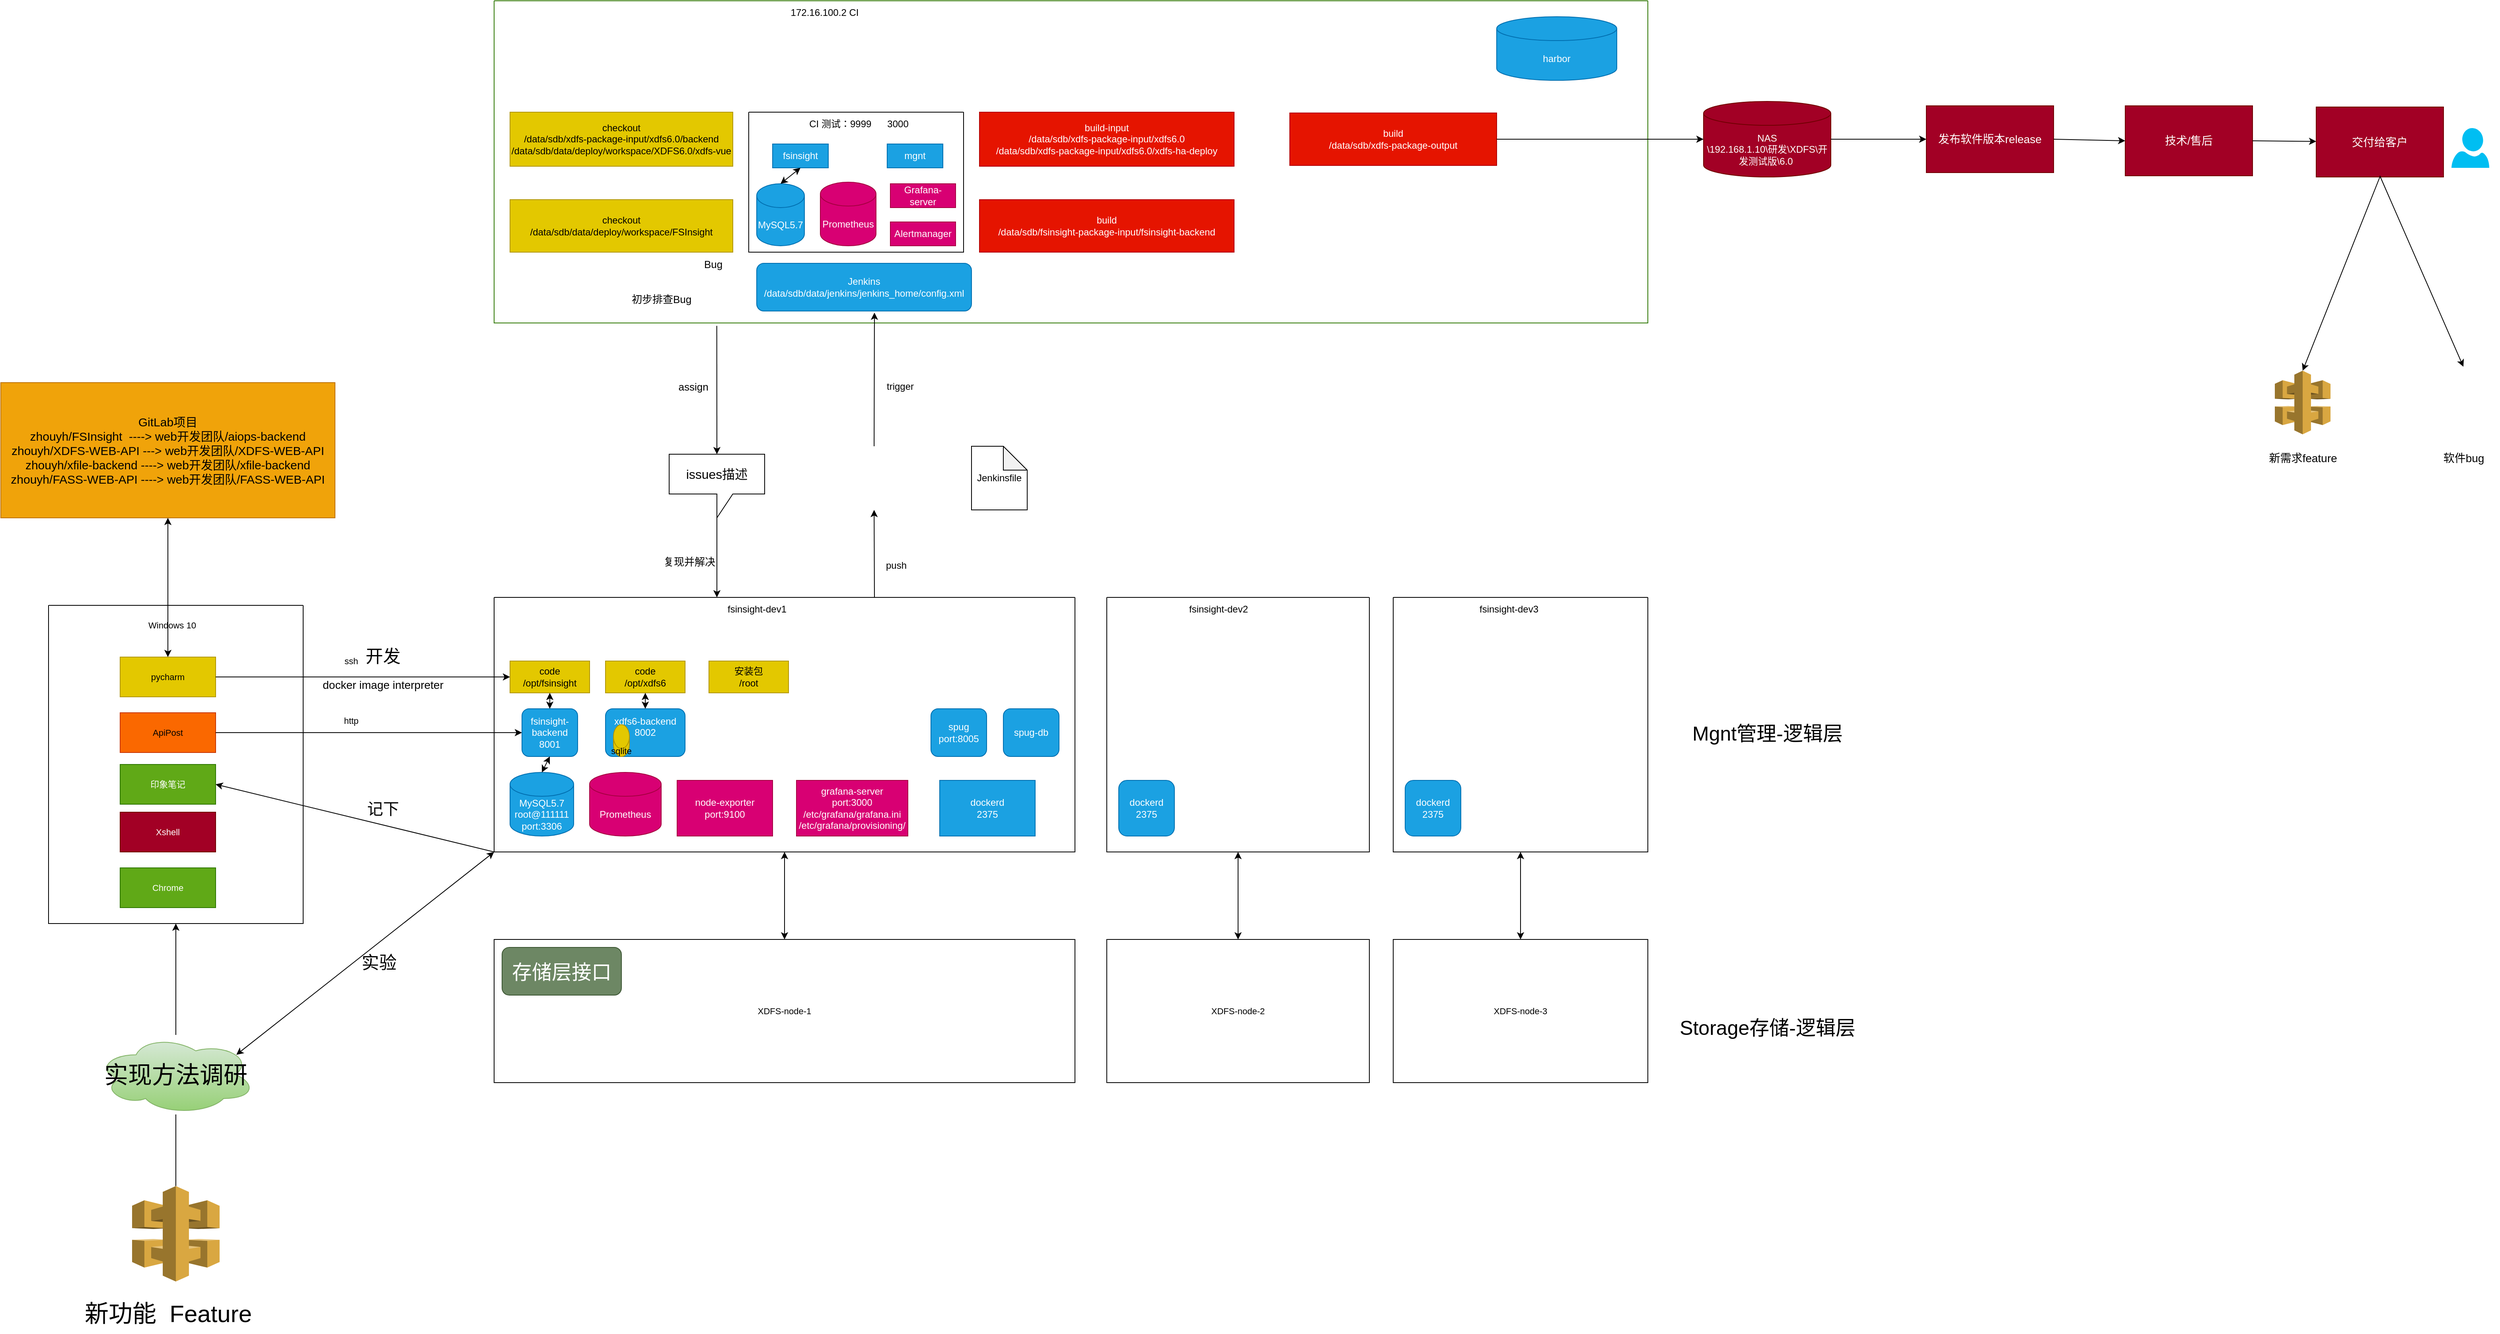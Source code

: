 <mxfile version="20.8.5" type="github">
  <diagram id="FTMYfUYjVG7pnufS5h2L" name="第 1 页">
    <mxGraphModel dx="2599" dy="1895" grid="1" gridSize="10" guides="1" tooltips="1" connect="1" arrows="1" fold="1" page="1" pageScale="1" pageWidth="827" pageHeight="1169" math="0" shadow="0">
      <root>
        <mxCell id="0" />
        <mxCell id="1" parent="0" />
        <mxCell id="vSvhDizwMLqlaj25CJx4-2" value="" style="swimlane;startSize=0;" parent="1" vertex="1">
          <mxGeometry x="-170" y="800" width="730" height="320" as="geometry" />
        </mxCell>
        <mxCell id="vSvhDizwMLqlaj25CJx4-3" value="fsinsight-dev1" style="text;html=1;align=center;verticalAlign=middle;resizable=0;points=[];autosize=1;strokeColor=none;fillColor=none;" parent="vSvhDizwMLqlaj25CJx4-2" vertex="1">
          <mxGeometry x="280" width="100" height="30" as="geometry" />
        </mxCell>
        <mxCell id="vSvhDizwMLqlaj25CJx4-12" value="spug&lt;br&gt;port:8005" style="rounded=1;whiteSpace=wrap;html=1;fillColor=#1ba1e2;fontColor=#ffffff;strokeColor=#006EAF;" parent="vSvhDizwMLqlaj25CJx4-2" vertex="1">
          <mxGeometry x="549" y="140" width="70" height="60" as="geometry" />
        </mxCell>
        <mxCell id="vSvhDizwMLqlaj25CJx4-13" value="spug-db" style="rounded=1;whiteSpace=wrap;html=1;fillColor=#1ba1e2;fontColor=#ffffff;strokeColor=#006EAF;" parent="vSvhDizwMLqlaj25CJx4-2" vertex="1">
          <mxGeometry x="640" y="140" width="70" height="60" as="geometry" />
        </mxCell>
        <mxCell id="vSvhDizwMLqlaj25CJx4-15" value="code&lt;br&gt;/opt/fsinsight" style="rounded=0;whiteSpace=wrap;html=1;fillColor=#e3c800;fontColor=#000000;strokeColor=#B09500;" parent="vSvhDizwMLqlaj25CJx4-2" vertex="1">
          <mxGeometry x="20" y="80" width="100" height="40" as="geometry" />
        </mxCell>
        <mxCell id="vSvhDizwMLqlaj25CJx4-16" value="code&lt;br&gt;/opt/xdfs6" style="rounded=0;whiteSpace=wrap;html=1;fillColor=#e3c800;fontColor=#000000;strokeColor=#B09500;" parent="vSvhDizwMLqlaj25CJx4-2" vertex="1">
          <mxGeometry x="140" y="80" width="100" height="40" as="geometry" />
        </mxCell>
        <mxCell id="vSvhDizwMLqlaj25CJx4-17" value="fsinsight-backend&lt;br&gt;8001" style="rounded=1;whiteSpace=wrap;html=1;fillColor=#1ba1e2;fontColor=#ffffff;strokeColor=#006EAF;" parent="vSvhDizwMLqlaj25CJx4-2" vertex="1">
          <mxGeometry x="35" y="140" width="70" height="60" as="geometry" />
        </mxCell>
        <mxCell id="vSvhDizwMLqlaj25CJx4-18" value="xdfs6-backend&lt;br&gt;8002&lt;br&gt;&lt;br&gt;" style="rounded=1;whiteSpace=wrap;html=1;fillColor=#1ba1e2;fontColor=#ffffff;strokeColor=#006EAF;" parent="vSvhDizwMLqlaj25CJx4-2" vertex="1">
          <mxGeometry x="140" y="140" width="100" height="60" as="geometry" />
        </mxCell>
        <mxCell id="BFVZz1PlwPAsUvEPE4qQ-16" value="Prometheus" style="shape=cylinder3;whiteSpace=wrap;html=1;boundedLbl=1;backgroundOutline=1;size=15;fillColor=#d80073;fontColor=#ffffff;strokeColor=#A50040;" vertex="1" parent="vSvhDizwMLqlaj25CJx4-2">
          <mxGeometry x="120" y="220" width="90" height="80" as="geometry" />
        </mxCell>
        <mxCell id="BFVZz1PlwPAsUvEPE4qQ-17" value="MySQL5.7&lt;br&gt;root@111111&lt;br&gt;port:3306" style="shape=cylinder3;whiteSpace=wrap;html=1;boundedLbl=1;backgroundOutline=1;size=15;fillColor=#1ba1e2;fontColor=#ffffff;strokeColor=#006EAF;" vertex="1" parent="vSvhDizwMLqlaj25CJx4-2">
          <mxGeometry x="20" y="220" width="80" height="80" as="geometry" />
        </mxCell>
        <mxCell id="BFVZz1PlwPAsUvEPE4qQ-18" value="node-exporter&lt;br style=&quot;border-color: var(--border-color);&quot;&gt;port:9100" style="rounded=0;whiteSpace=wrap;html=1;fillColor=#d80073;fontColor=#ffffff;strokeColor=#A50040;" vertex="1" parent="vSvhDizwMLqlaj25CJx4-2">
          <mxGeometry x="230" y="230" width="120" height="70" as="geometry" />
        </mxCell>
        <mxCell id="BFVZz1PlwPAsUvEPE4qQ-19" value="grafana-server&lt;br style=&quot;border-color: var(--border-color);&quot;&gt;port:3000&lt;br style=&quot;border-color: var(--border-color);&quot;&gt;/etc/grafana/grafana.ini&lt;br style=&quot;border-color: var(--border-color);&quot;&gt;/etc/grafana/provisioning/" style="rounded=0;whiteSpace=wrap;html=1;fillColor=#d80073;fontColor=#ffffff;strokeColor=#A50040;" vertex="1" parent="vSvhDizwMLqlaj25CJx4-2">
          <mxGeometry x="380" y="230" width="140" height="70" as="geometry" />
        </mxCell>
        <mxCell id="BFVZz1PlwPAsUvEPE4qQ-20" value="dockerd&lt;br&gt;2375" style="rounded=0;whiteSpace=wrap;html=1;fillColor=#1ba1e2;fontColor=#ffffff;strokeColor=#006EAF;" vertex="1" parent="vSvhDizwMLqlaj25CJx4-2">
          <mxGeometry x="560" y="230" width="120" height="70" as="geometry" />
        </mxCell>
        <mxCell id="BFVZz1PlwPAsUvEPE4qQ-26" value="" style="endArrow=classic;startArrow=classic;html=1;rounded=0;entryX=0.5;entryY=1;entryDx=0;entryDy=0;exitX=0.5;exitY=0;exitDx=0;exitDy=0;" edge="1" parent="vSvhDizwMLqlaj25CJx4-2" source="vSvhDizwMLqlaj25CJx4-17" target="vSvhDizwMLqlaj25CJx4-15">
          <mxGeometry width="50" height="50" relative="1" as="geometry">
            <mxPoint x="230" y="250" as="sourcePoint" />
            <mxPoint x="280" y="200" as="targetPoint" />
          </mxGeometry>
        </mxCell>
        <mxCell id="BFVZz1PlwPAsUvEPE4qQ-27" value="" style="endArrow=classic;startArrow=classic;html=1;rounded=0;entryX=0.5;entryY=1;entryDx=0;entryDy=0;exitX=0.5;exitY=0;exitDx=0;exitDy=0;" edge="1" parent="vSvhDizwMLqlaj25CJx4-2" source="vSvhDizwMLqlaj25CJx4-18" target="vSvhDizwMLqlaj25CJx4-16">
          <mxGeometry width="50" height="50" relative="1" as="geometry">
            <mxPoint x="230" y="250" as="sourcePoint" />
            <mxPoint x="280" y="200" as="targetPoint" />
          </mxGeometry>
        </mxCell>
        <mxCell id="BFVZz1PlwPAsUvEPE4qQ-32" value="&lt;font style=&quot;font-size: 11px;&quot;&gt;sqlite&lt;/font&gt;" style="shape=cylinder3;whiteSpace=wrap;html=1;boundedLbl=1;backgroundOutline=1;size=15;fillColor=#e3c800;fontColor=#000000;strokeColor=#B09500;" vertex="1" parent="vSvhDizwMLqlaj25CJx4-2">
          <mxGeometry x="150" y="160" width="20" height="40" as="geometry" />
        </mxCell>
        <mxCell id="BFVZz1PlwPAsUvEPE4qQ-56" value="" style="endArrow=classic;startArrow=classic;html=1;rounded=0;fontSize=13;exitX=0.5;exitY=0;exitDx=0;exitDy=0;exitPerimeter=0;entryX=0.5;entryY=1;entryDx=0;entryDy=0;" edge="1" parent="vSvhDizwMLqlaj25CJx4-2" source="BFVZz1PlwPAsUvEPE4qQ-17" target="vSvhDizwMLqlaj25CJx4-17">
          <mxGeometry width="50" height="50" relative="1" as="geometry">
            <mxPoint x="250" y="280" as="sourcePoint" />
            <mxPoint x="300" y="230" as="targetPoint" />
          </mxGeometry>
        </mxCell>
        <mxCell id="BFVZz1PlwPAsUvEPE4qQ-57" value="安装包&lt;br&gt;/root" style="rounded=0;whiteSpace=wrap;html=1;fillColor=#e3c800;fontColor=#000000;strokeColor=#B09500;" vertex="1" parent="vSvhDizwMLqlaj25CJx4-2">
          <mxGeometry x="270" y="80" width="100" height="40" as="geometry" />
        </mxCell>
        <mxCell id="vSvhDizwMLqlaj25CJx4-4" value="" style="swimlane;startSize=0;" parent="1" vertex="1">
          <mxGeometry x="600" y="800" width="330" height="320" as="geometry" />
        </mxCell>
        <mxCell id="vSvhDizwMLqlaj25CJx4-5" value="fsinsight-dev2" style="text;html=1;align=center;verticalAlign=middle;resizable=0;points=[];autosize=1;strokeColor=none;fillColor=none;" parent="vSvhDizwMLqlaj25CJx4-4" vertex="1">
          <mxGeometry x="90" width="100" height="30" as="geometry" />
        </mxCell>
        <mxCell id="vSvhDizwMLqlaj25CJx4-27" value="dockerd&lt;br&gt;2375" style="rounded=1;whiteSpace=wrap;html=1;fillColor=#1ba1e2;fontColor=#ffffff;strokeColor=#006EAF;" parent="vSvhDizwMLqlaj25CJx4-4" vertex="1">
          <mxGeometry x="15" y="230" width="70" height="70" as="geometry" />
        </mxCell>
        <mxCell id="vSvhDizwMLqlaj25CJx4-6" value="" style="swimlane;startSize=0;" parent="1" vertex="1">
          <mxGeometry x="960" y="800" width="320" height="320" as="geometry" />
        </mxCell>
        <mxCell id="vSvhDizwMLqlaj25CJx4-7" value="fsinsight-dev3" style="text;html=1;align=center;verticalAlign=middle;resizable=0;points=[];autosize=1;strokeColor=none;fillColor=none;" parent="vSvhDizwMLqlaj25CJx4-6" vertex="1">
          <mxGeometry x="95" width="100" height="30" as="geometry" />
        </mxCell>
        <mxCell id="vSvhDizwMLqlaj25CJx4-28" value="dockerd&lt;br&gt;2375" style="rounded=1;whiteSpace=wrap;html=1;fillColor=#1ba1e2;fontColor=#ffffff;strokeColor=#006EAF;" parent="vSvhDizwMLqlaj25CJx4-6" vertex="1">
          <mxGeometry x="15" y="230" width="70" height="70" as="geometry" />
        </mxCell>
        <mxCell id="vSvhDizwMLqlaj25CJx4-19" value="" style="swimlane;startSize=0;fillColor=#60a917;fontColor=#ffffff;strokeColor=#2D7600;" parent="1" vertex="1">
          <mxGeometry x="-170" y="50" width="1450" height="405" as="geometry" />
        </mxCell>
        <mxCell id="vSvhDizwMLqlaj25CJx4-21" value="Jenkins&lt;br&gt;/data/sdb/data/jenkins/jenkins_home/config.xml" style="rounded=1;whiteSpace=wrap;html=1;fillColor=#1ba1e2;fontColor=#ffffff;strokeColor=#006EAF;" parent="vSvhDizwMLqlaj25CJx4-19" vertex="1">
          <mxGeometry x="330" y="330" width="270" height="60" as="geometry" />
        </mxCell>
        <mxCell id="vSvhDizwMLqlaj25CJx4-22" value="checkout&lt;br&gt;/data/sdb/data/deploy/workspace/FSInsight" style="rounded=0;whiteSpace=wrap;html=1;fillColor=#e3c800;fontColor=#000000;strokeColor=#B09500;" parent="vSvhDizwMLqlaj25CJx4-19" vertex="1">
          <mxGeometry x="20" y="250" width="280" height="66" as="geometry" />
        </mxCell>
        <mxCell id="vSvhDizwMLqlaj25CJx4-23" value="checkout&lt;br&gt;/data/sdb/xdfs-package-input/xdfs6.0/backend&lt;br&gt;/data/sdb/data/deploy/workspace/XDFS6.0/xdfs-vue" style="rounded=0;whiteSpace=wrap;html=1;fillColor=#e3c800;fontColor=#000000;strokeColor=#B09500;" parent="vSvhDizwMLqlaj25CJx4-19" vertex="1">
          <mxGeometry x="20" y="140" width="280" height="68" as="geometry" />
        </mxCell>
        <mxCell id="vSvhDizwMLqlaj25CJx4-24" value="build&lt;br&gt;/data/sdb/fsinsight-package-input/fsinsight-backend" style="rounded=0;whiteSpace=wrap;html=1;fillColor=#e51400;fontColor=#ffffff;strokeColor=#B20000;" parent="vSvhDizwMLqlaj25CJx4-19" vertex="1">
          <mxGeometry x="610" y="250" width="320" height="66" as="geometry" />
        </mxCell>
        <mxCell id="vSvhDizwMLqlaj25CJx4-25" value="build-input&lt;br&gt;/data/sdb/xdfs-package-input/xdfs6.0&lt;br&gt;/data/sdb/xdfs-package-input/xdfs6.0/xdfs-ha-deploy" style="rounded=0;whiteSpace=wrap;html=1;fillColor=#e51400;fontColor=#ffffff;strokeColor=#B20000;" parent="vSvhDizwMLqlaj25CJx4-19" vertex="1">
          <mxGeometry x="610" y="140" width="320" height="68" as="geometry" />
        </mxCell>
        <mxCell id="vSvhDizwMLqlaj25CJx4-26" value="172.16.100.2 CI" style="text;html=1;align=center;verticalAlign=middle;resizable=0;points=[];autosize=1;strokeColor=none;fillColor=none;" parent="vSvhDizwMLqlaj25CJx4-19" vertex="1">
          <mxGeometry x="360" width="110" height="30" as="geometry" />
        </mxCell>
        <mxCell id="BFVZz1PlwPAsUvEPE4qQ-6" value="harbor" style="shape=cylinder3;whiteSpace=wrap;html=1;boundedLbl=1;backgroundOutline=1;size=15;fillColor=#1ba1e2;fontColor=#ffffff;strokeColor=#006EAF;" vertex="1" parent="vSvhDizwMLqlaj25CJx4-19">
          <mxGeometry x="1260" y="20" width="151" height="80" as="geometry" />
        </mxCell>
        <mxCell id="BFVZz1PlwPAsUvEPE4qQ-7" value="" style="swimlane;startSize=0;" vertex="1" parent="vSvhDizwMLqlaj25CJx4-19">
          <mxGeometry x="320" y="140" width="270" height="176" as="geometry" />
        </mxCell>
        <mxCell id="BFVZz1PlwPAsUvEPE4qQ-8" value="CI 测试：9999&amp;nbsp; &amp;nbsp; &amp;nbsp; 3000" style="text;html=1;align=center;verticalAlign=middle;resizable=0;points=[];autosize=1;strokeColor=none;fillColor=none;" vertex="1" parent="BFVZz1PlwPAsUvEPE4qQ-7">
          <mxGeometry x="62.58" width="150" height="30" as="geometry" />
        </mxCell>
        <mxCell id="BFVZz1PlwPAsUvEPE4qQ-9" value="MySQL5.7" style="shape=cylinder3;whiteSpace=wrap;html=1;boundedLbl=1;backgroundOutline=1;size=15;fillColor=#1ba1e2;fontColor=#ffffff;strokeColor=#006EAF;" vertex="1" parent="BFVZz1PlwPAsUvEPE4qQ-7">
          <mxGeometry x="10" y="90" width="60" height="78" as="geometry" />
        </mxCell>
        <mxCell id="BFVZz1PlwPAsUvEPE4qQ-10" value="Prometheus" style="shape=cylinder3;whiteSpace=wrap;html=1;boundedLbl=1;backgroundOutline=1;size=15;fillColor=#d80073;fontColor=#ffffff;strokeColor=#A50040;" vertex="1" parent="BFVZz1PlwPAsUvEPE4qQ-7">
          <mxGeometry x="90" y="88" width="70" height="80" as="geometry" />
        </mxCell>
        <mxCell id="BFVZz1PlwPAsUvEPE4qQ-11" value="Alertmanager" style="rounded=0;whiteSpace=wrap;html=1;fillColor=#d80073;fontColor=#ffffff;strokeColor=#A50040;" vertex="1" parent="BFVZz1PlwPAsUvEPE4qQ-7">
          <mxGeometry x="178" y="138" width="82" height="30" as="geometry" />
        </mxCell>
        <mxCell id="BFVZz1PlwPAsUvEPE4qQ-12" value="Grafana-server" style="rounded=0;whiteSpace=wrap;html=1;fillColor=#d80073;fontColor=#ffffff;strokeColor=#A50040;" vertex="1" parent="BFVZz1PlwPAsUvEPE4qQ-7">
          <mxGeometry x="178" y="90" width="82" height="30" as="geometry" />
        </mxCell>
        <mxCell id="BFVZz1PlwPAsUvEPE4qQ-14" value="fsinsight" style="rounded=0;whiteSpace=wrap;html=1;fillColor=#1ba1e2;fontColor=#ffffff;strokeColor=#006EAF;" vertex="1" parent="BFVZz1PlwPAsUvEPE4qQ-7">
          <mxGeometry x="30" y="40" width="70" height="30" as="geometry" />
        </mxCell>
        <mxCell id="BFVZz1PlwPAsUvEPE4qQ-15" value="mgnt" style="rounded=0;whiteSpace=wrap;html=1;fillColor=#1ba1e2;fontColor=#ffffff;strokeColor=#006EAF;" vertex="1" parent="BFVZz1PlwPAsUvEPE4qQ-7">
          <mxGeometry x="174" y="40" width="70" height="30" as="geometry" />
        </mxCell>
        <mxCell id="BFVZz1PlwPAsUvEPE4qQ-46" value="" style="endArrow=classic;startArrow=classic;html=1;rounded=0;fontSize=11;entryX=0.5;entryY=1;entryDx=0;entryDy=0;exitX=0.5;exitY=0;exitDx=0;exitDy=0;exitPerimeter=0;" edge="1" parent="BFVZz1PlwPAsUvEPE4qQ-7" source="BFVZz1PlwPAsUvEPE4qQ-9" target="BFVZz1PlwPAsUvEPE4qQ-14">
          <mxGeometry width="50" height="50" relative="1" as="geometry">
            <mxPoint x="70" y="190" as="sourcePoint" />
            <mxPoint x="120" y="140" as="targetPoint" />
          </mxGeometry>
        </mxCell>
        <mxCell id="BFVZz1PlwPAsUvEPE4qQ-21" value="build&lt;br&gt;/data/sdb/xdfs-package-output" style="rounded=0;whiteSpace=wrap;html=1;fillColor=#e51400;fontColor=#ffffff;strokeColor=#B20000;" vertex="1" parent="vSvhDizwMLqlaj25CJx4-19">
          <mxGeometry x="1000" y="141" width="260" height="66" as="geometry" />
        </mxCell>
        <mxCell id="BFVZz1PlwPAsUvEPE4qQ-51" value="" style="shape=image;html=1;verticalAlign=top;verticalLabelPosition=bottom;labelBackgroundColor=#ffffff;imageAspect=0;aspect=fixed;image=https://cdn2.iconfinder.com/data/icons/boxicons-solid-vol-1/24/bxs-bug-128.png;fontSize=13;" vertex="1" parent="vSvhDizwMLqlaj25CJx4-19">
          <mxGeometry x="250" y="340" width="50" height="50" as="geometry" />
        </mxCell>
        <mxCell id="BFVZz1PlwPAsUvEPE4qQ-52" value="Bug" style="text;html=1;align=center;verticalAlign=middle;resizable=0;points=[];autosize=1;strokeColor=none;fillColor=none;fontSize=13;" vertex="1" parent="vSvhDizwMLqlaj25CJx4-19">
          <mxGeometry x="250" y="316" width="50" height="30" as="geometry" />
        </mxCell>
        <mxCell id="BFVZz1PlwPAsUvEPE4qQ-53" value="初步排查Bug" style="text;html=1;align=center;verticalAlign=middle;resizable=0;points=[];autosize=1;strokeColor=none;fillColor=none;fontSize=13;" vertex="1" parent="vSvhDizwMLqlaj25CJx4-19">
          <mxGeometry x="160" y="360" width="100" height="30" as="geometry" />
        </mxCell>
        <mxCell id="BFVZz1PlwPAsUvEPE4qQ-3" value="" style="shape=image;verticalLabelPosition=bottom;labelBackgroundColor=default;verticalAlign=top;aspect=fixed;imageAspect=0;image=https://cdn2.downdetector.com/static/uploads/logo/gitlab.png;" vertex="1" parent="1">
          <mxGeometry x="202" y="610" width="211.17" height="80" as="geometry" />
        </mxCell>
        <mxCell id="BFVZz1PlwPAsUvEPE4qQ-4" value="" style="endArrow=classic;html=1;rounded=0;entryX=0.5;entryY=1;entryDx=0;entryDy=0;" edge="1" parent="1" target="BFVZz1PlwPAsUvEPE4qQ-3">
          <mxGeometry width="50" height="50" relative="1" as="geometry">
            <mxPoint x="308" y="800" as="sourcePoint" />
            <mxPoint x="400" y="760" as="targetPoint" />
          </mxGeometry>
        </mxCell>
        <mxCell id="BFVZz1PlwPAsUvEPE4qQ-5" value="" style="endArrow=classic;html=1;rounded=0;exitX=0.5;exitY=0;exitDx=0;exitDy=0;" edge="1" parent="1" source="BFVZz1PlwPAsUvEPE4qQ-3">
          <mxGeometry width="50" height="50" relative="1" as="geometry">
            <mxPoint x="350" y="810" as="sourcePoint" />
            <mxPoint x="308" y="442" as="targetPoint" />
          </mxGeometry>
        </mxCell>
        <mxCell id="BFVZz1PlwPAsUvEPE4qQ-25" value="Jenkinsfile" style="shape=note;whiteSpace=wrap;html=1;backgroundOutline=1;darkOpacity=0.05;" vertex="1" parent="1">
          <mxGeometry x="430" y="610" width="70" height="80" as="geometry" />
        </mxCell>
        <mxCell id="BFVZz1PlwPAsUvEPE4qQ-28" value="NAS&lt;br&gt;\192.168.1.10\研发\XDFS\开发测试版\6.0&amp;nbsp;" style="shape=cylinder3;whiteSpace=wrap;html=1;boundedLbl=1;backgroundOutline=1;size=15;fillColor=#a20025;fontColor=#ffffff;strokeColor=#6F0000;" vertex="1" parent="1">
          <mxGeometry x="1350" y="176.5" width="160" height="95" as="geometry" />
        </mxCell>
        <mxCell id="BFVZz1PlwPAsUvEPE4qQ-29" value="" style="endArrow=classic;html=1;rounded=0;exitX=1;exitY=0.5;exitDx=0;exitDy=0;entryX=0;entryY=0.5;entryDx=0;entryDy=0;entryPerimeter=0;" edge="1" parent="1" source="BFVZz1PlwPAsUvEPE4qQ-21" target="BFVZz1PlwPAsUvEPE4qQ-28">
          <mxGeometry width="50" height="50" relative="1" as="geometry">
            <mxPoint x="1000" y="550" as="sourcePoint" />
            <mxPoint x="1050" y="500" as="targetPoint" />
          </mxGeometry>
        </mxCell>
        <mxCell id="BFVZz1PlwPAsUvEPE4qQ-30" value="push" style="text;html=1;align=center;verticalAlign=middle;resizable=0;points=[];autosize=1;strokeColor=none;fillColor=none;" vertex="1" parent="1">
          <mxGeometry x="310" y="745" width="50" height="30" as="geometry" />
        </mxCell>
        <mxCell id="BFVZz1PlwPAsUvEPE4qQ-31" value="trigger" style="text;html=1;align=center;verticalAlign=middle;resizable=0;points=[];autosize=1;strokeColor=none;fillColor=none;" vertex="1" parent="1">
          <mxGeometry x="310" y="520" width="60" height="30" as="geometry" />
        </mxCell>
        <mxCell id="BFVZz1PlwPAsUvEPE4qQ-33" value="XDFS-node-1" style="rounded=0;whiteSpace=wrap;html=1;fontSize=11;" vertex="1" parent="1">
          <mxGeometry x="-170" y="1230" width="730" height="180" as="geometry" />
        </mxCell>
        <mxCell id="BFVZz1PlwPAsUvEPE4qQ-34" value="XDFS-node-2" style="rounded=0;whiteSpace=wrap;html=1;fontSize=11;" vertex="1" parent="1">
          <mxGeometry x="600" y="1230" width="330" height="180" as="geometry" />
        </mxCell>
        <mxCell id="BFVZz1PlwPAsUvEPE4qQ-35" value="XDFS-node-3" style="rounded=0;whiteSpace=wrap;html=1;fontSize=11;" vertex="1" parent="1">
          <mxGeometry x="960" y="1230" width="320" height="180" as="geometry" />
        </mxCell>
        <mxCell id="BFVZz1PlwPAsUvEPE4qQ-36" value="" style="swimlane;startSize=0;fontSize=11;" vertex="1" parent="1">
          <mxGeometry x="-730" y="810" width="320" height="400" as="geometry" />
        </mxCell>
        <mxCell id="BFVZz1PlwPAsUvEPE4qQ-37" value="pycharm" style="rounded=0;whiteSpace=wrap;html=1;fontSize=11;fillColor=#e3c800;fontColor=#000000;strokeColor=#B09500;" vertex="1" parent="BFVZz1PlwPAsUvEPE4qQ-36">
          <mxGeometry x="90" y="65" width="120" height="50" as="geometry" />
        </mxCell>
        <mxCell id="BFVZz1PlwPAsUvEPE4qQ-38" value="ApiPost" style="rounded=0;whiteSpace=wrap;html=1;fontSize=11;fillColor=#fa6800;fontColor=#000000;strokeColor=#C73500;" vertex="1" parent="BFVZz1PlwPAsUvEPE4qQ-36">
          <mxGeometry x="90" y="135" width="120" height="50" as="geometry" />
        </mxCell>
        <mxCell id="BFVZz1PlwPAsUvEPE4qQ-39" value="印象笔记" style="rounded=0;whiteSpace=wrap;html=1;fontSize=11;fillColor=#60a917;fontColor=#ffffff;strokeColor=#2D7600;" vertex="1" parent="BFVZz1PlwPAsUvEPE4qQ-36">
          <mxGeometry x="90" y="200" width="120" height="50" as="geometry" />
        </mxCell>
        <mxCell id="BFVZz1PlwPAsUvEPE4qQ-44" value="Windows 10" style="text;html=1;align=center;verticalAlign=middle;resizable=0;points=[];autosize=1;strokeColor=none;fillColor=none;fontSize=11;" vertex="1" parent="BFVZz1PlwPAsUvEPE4qQ-36">
          <mxGeometry x="110" y="10" width="90" height="30" as="geometry" />
        </mxCell>
        <mxCell id="BFVZz1PlwPAsUvEPE4qQ-45" value="Xshell" style="rounded=0;whiteSpace=wrap;html=1;fontSize=11;fillColor=#a20025;fontColor=#ffffff;strokeColor=#6F0000;" vertex="1" parent="BFVZz1PlwPAsUvEPE4qQ-36">
          <mxGeometry x="90" y="260" width="120" height="50" as="geometry" />
        </mxCell>
        <mxCell id="BFVZz1PlwPAsUvEPE4qQ-58" value="Chrome" style="rounded=0;whiteSpace=wrap;html=1;fontSize=11;fillColor=#60a917;fontColor=#ffffff;strokeColor=#2D7600;" vertex="1" parent="BFVZz1PlwPAsUvEPE4qQ-36">
          <mxGeometry x="90" y="330" width="120" height="50" as="geometry" />
        </mxCell>
        <mxCell id="BFVZz1PlwPAsUvEPE4qQ-40" value="" style="endArrow=classic;html=1;rounded=0;fontSize=11;exitX=1;exitY=0.5;exitDx=0;exitDy=0;entryX=0;entryY=0.5;entryDx=0;entryDy=0;" edge="1" parent="1" source="BFVZz1PlwPAsUvEPE4qQ-37" target="vSvhDizwMLqlaj25CJx4-15">
          <mxGeometry width="50" height="50" relative="1" as="geometry">
            <mxPoint x="-350" y="490" as="sourcePoint" />
            <mxPoint x="-300" y="440" as="targetPoint" />
          </mxGeometry>
        </mxCell>
        <mxCell id="BFVZz1PlwPAsUvEPE4qQ-41" value="ssh" style="text;html=1;align=center;verticalAlign=middle;resizable=0;points=[];autosize=1;strokeColor=none;fillColor=none;fontSize=11;" vertex="1" parent="1">
          <mxGeometry x="-370" y="865" width="40" height="30" as="geometry" />
        </mxCell>
        <mxCell id="BFVZz1PlwPAsUvEPE4qQ-42" value="" style="endArrow=classic;html=1;rounded=0;fontSize=11;exitX=1;exitY=0.5;exitDx=0;exitDy=0;entryX=0;entryY=0.5;entryDx=0;entryDy=0;" edge="1" parent="1" source="BFVZz1PlwPAsUvEPE4qQ-38" target="vSvhDizwMLqlaj25CJx4-17">
          <mxGeometry width="50" height="50" relative="1" as="geometry">
            <mxPoint x="-350" y="620" as="sourcePoint" />
            <mxPoint x="-300" y="570" as="targetPoint" />
          </mxGeometry>
        </mxCell>
        <mxCell id="BFVZz1PlwPAsUvEPE4qQ-43" value="http" style="text;html=1;align=center;verticalAlign=middle;resizable=0;points=[];autosize=1;strokeColor=none;fillColor=none;fontSize=11;" vertex="1" parent="1">
          <mxGeometry x="-370" y="940" width="40" height="30" as="geometry" />
        </mxCell>
        <mxCell id="BFVZz1PlwPAsUvEPE4qQ-48" value="&lt;font style=&quot;font-size: 16px;&quot;&gt;issues描述&lt;/font&gt;" style="shape=callout;whiteSpace=wrap;html=1;perimeter=calloutPerimeter;fontSize=11;" vertex="1" parent="1">
          <mxGeometry x="50" y="620" width="120" height="80" as="geometry" />
        </mxCell>
        <mxCell id="BFVZz1PlwPAsUvEPE4qQ-49" value="" style="endArrow=classic;html=1;rounded=0;fontSize=16;entryX=0.5;entryY=0;entryDx=0;entryDy=0;entryPerimeter=0;exitX=0.193;exitY=1.009;exitDx=0;exitDy=0;exitPerimeter=0;" edge="1" parent="1" source="vSvhDizwMLqlaj25CJx4-19" target="BFVZz1PlwPAsUvEPE4qQ-48">
          <mxGeometry width="50" height="50" relative="1" as="geometry">
            <mxPoint x="-20" y="640" as="sourcePoint" />
            <mxPoint x="30" y="590" as="targetPoint" />
          </mxGeometry>
        </mxCell>
        <mxCell id="BFVZz1PlwPAsUvEPE4qQ-50" value="assign" style="text;html=1;align=center;verticalAlign=middle;resizable=0;points=[];autosize=1;strokeColor=none;fillColor=none;fontSize=13;" vertex="1" parent="1">
          <mxGeometry x="50" y="520" width="60" height="30" as="geometry" />
        </mxCell>
        <mxCell id="BFVZz1PlwPAsUvEPE4qQ-54" value="" style="endArrow=classic;html=1;rounded=0;fontSize=13;exitX=0;exitY=0;exitDx=60;exitDy=80;exitPerimeter=0;entryX=0;entryY=0;entryDx=0;entryDy=0;entryPerimeter=0;" edge="1" parent="1" source="BFVZz1PlwPAsUvEPE4qQ-48" target="vSvhDizwMLqlaj25CJx4-3">
          <mxGeometry width="50" height="50" relative="1" as="geometry">
            <mxPoint x="80" y="830" as="sourcePoint" />
            <mxPoint x="130" y="780" as="targetPoint" />
          </mxGeometry>
        </mxCell>
        <mxCell id="BFVZz1PlwPAsUvEPE4qQ-55" value="复现并解决" style="text;html=1;align=center;verticalAlign=middle;resizable=0;points=[];autosize=1;strokeColor=none;fillColor=none;fontSize=13;" vertex="1" parent="1">
          <mxGeometry x="30" y="740" width="90" height="30" as="geometry" />
        </mxCell>
        <mxCell id="BFVZz1PlwPAsUvEPE4qQ-59" value="GitLab项目&lt;br style=&quot;font-size: 15px;&quot;&gt;zhouyh/FSInsight&amp;nbsp; ----&amp;gt; web开发团队/aiops-backend&lt;br style=&quot;font-size: 15px;&quot;&gt;zhouyh/XDFS-WEB-API ---&amp;gt; web开发团队/XDFS-WEB-API&lt;br style=&quot;font-size: 15px;&quot;&gt;zhouyh/xfile-backend ----&amp;gt; web开发团队/xfile-backend&lt;br style=&quot;font-size: 15px;&quot;&gt;zhouyh/FASS-WEB-API ----&amp;gt; web开发团队/FASS-WEB-API" style="rounded=0;whiteSpace=wrap;html=1;fontSize=15;fillColor=#f0a30a;fontColor=#000000;strokeColor=#BD7000;" vertex="1" parent="1">
          <mxGeometry x="-790" y="530" width="420" height="170" as="geometry" />
        </mxCell>
        <mxCell id="BFVZz1PlwPAsUvEPE4qQ-60" value="" style="endArrow=classic;startArrow=classic;html=1;rounded=0;fontSize=15;exitX=0.5;exitY=0;exitDx=0;exitDy=0;entryX=0.5;entryY=1;entryDx=0;entryDy=0;" edge="1" parent="1" source="BFVZz1PlwPAsUvEPE4qQ-37" target="BFVZz1PlwPAsUvEPE4qQ-59">
          <mxGeometry width="50" height="50" relative="1" as="geometry">
            <mxPoint x="-260" y="590" as="sourcePoint" />
            <mxPoint x="-210" y="540" as="targetPoint" />
          </mxGeometry>
        </mxCell>
        <mxCell id="BFVZz1PlwPAsUvEPE4qQ-61" value="Storage存储-逻辑层" style="text;html=1;align=center;verticalAlign=middle;resizable=0;points=[];autosize=1;strokeColor=none;fillColor=none;fontSize=25;" vertex="1" parent="1">
          <mxGeometry x="1310" y="1320" width="240" height="40" as="geometry" />
        </mxCell>
        <mxCell id="BFVZz1PlwPAsUvEPE4qQ-62" value="Mgnt管理-逻辑层" style="text;html=1;align=center;verticalAlign=middle;resizable=0;points=[];autosize=1;strokeColor=none;fillColor=none;fontSize=25;" vertex="1" parent="1">
          <mxGeometry x="1325" y="950" width="210" height="40" as="geometry" />
        </mxCell>
        <mxCell id="BFVZz1PlwPAsUvEPE4qQ-63" value="" style="endArrow=classic;startArrow=classic;html=1;rounded=0;fontSize=25;exitX=0.5;exitY=0;exitDx=0;exitDy=0;entryX=0.5;entryY=1;entryDx=0;entryDy=0;" edge="1" parent="1" source="BFVZz1PlwPAsUvEPE4qQ-33" target="vSvhDizwMLqlaj25CJx4-2">
          <mxGeometry width="50" height="50" relative="1" as="geometry">
            <mxPoint x="350" y="870" as="sourcePoint" />
            <mxPoint x="400" y="820" as="targetPoint" />
          </mxGeometry>
        </mxCell>
        <mxCell id="BFVZz1PlwPAsUvEPE4qQ-64" value="" style="endArrow=classic;startArrow=classic;html=1;rounded=0;fontSize=25;exitX=0.5;exitY=0;exitDx=0;exitDy=0;entryX=0.5;entryY=1;entryDx=0;entryDy=0;" edge="1" parent="1" source="BFVZz1PlwPAsUvEPE4qQ-34" target="vSvhDizwMLqlaj25CJx4-4">
          <mxGeometry width="50" height="50" relative="1" as="geometry">
            <mxPoint x="350" y="870" as="sourcePoint" />
            <mxPoint x="400" y="820" as="targetPoint" />
          </mxGeometry>
        </mxCell>
        <mxCell id="BFVZz1PlwPAsUvEPE4qQ-65" value="" style="endArrow=classic;startArrow=classic;html=1;rounded=0;fontSize=25;entryX=0.5;entryY=1;entryDx=0;entryDy=0;exitX=0.5;exitY=0;exitDx=0;exitDy=0;" edge="1" parent="1" source="BFVZz1PlwPAsUvEPE4qQ-35" target="vSvhDizwMLqlaj25CJx4-6">
          <mxGeometry width="50" height="50" relative="1" as="geometry">
            <mxPoint x="350" y="870" as="sourcePoint" />
            <mxPoint x="400" y="820" as="targetPoint" />
          </mxGeometry>
        </mxCell>
        <mxCell id="BFVZz1PlwPAsUvEPE4qQ-66" value="存储层接口" style="rounded=1;whiteSpace=wrap;html=1;fontSize=25;fillColor=#6d8764;fontColor=#ffffff;strokeColor=#3A5431;" vertex="1" parent="1">
          <mxGeometry x="-160" y="1240" width="150" height="60" as="geometry" />
        </mxCell>
        <mxCell id="BFVZz1PlwPAsUvEPE4qQ-68" value="" style="outlineConnect=0;dashed=0;verticalLabelPosition=bottom;verticalAlign=top;align=center;html=1;shape=mxgraph.aws3.api_gateway;fillColor=#D9A741;gradientColor=none;fontSize=25;" vertex="1" parent="1">
          <mxGeometry x="-625" y="1540" width="110" height="120" as="geometry" />
        </mxCell>
        <mxCell id="BFVZz1PlwPAsUvEPE4qQ-69" value="新功能&amp;nbsp; Feature" style="text;html=1;align=center;verticalAlign=middle;resizable=0;points=[];autosize=1;strokeColor=none;fillColor=none;fontSize=30;" vertex="1" parent="1">
          <mxGeometry x="-695" y="1675" width="230" height="50" as="geometry" />
        </mxCell>
        <mxCell id="BFVZz1PlwPAsUvEPE4qQ-70" value="" style="endArrow=classic;html=1;rounded=0;fontSize=30;exitX=0.5;exitY=0;exitDx=0;exitDy=0;exitPerimeter=0;entryX=0.5;entryY=1;entryDx=0;entryDy=0;startArrow=none;" edge="1" parent="1" source="BFVZz1PlwPAsUvEPE4qQ-72" target="BFVZz1PlwPAsUvEPE4qQ-36">
          <mxGeometry width="50" height="50" relative="1" as="geometry">
            <mxPoint x="90" y="1340" as="sourcePoint" />
            <mxPoint x="140" y="1290" as="targetPoint" />
          </mxGeometry>
        </mxCell>
        <mxCell id="BFVZz1PlwPAsUvEPE4qQ-73" value="" style="endArrow=none;html=1;rounded=0;fontSize=30;exitX=0.5;exitY=0;exitDx=0;exitDy=0;exitPerimeter=0;entryX=0.5;entryY=1;entryDx=0;entryDy=0;" edge="1" parent="1" source="BFVZz1PlwPAsUvEPE4qQ-68" target="BFVZz1PlwPAsUvEPE4qQ-72">
          <mxGeometry width="50" height="50" relative="1" as="geometry">
            <mxPoint x="-570" y="1540" as="sourcePoint" />
            <mxPoint x="-570" y="1210" as="targetPoint" />
          </mxGeometry>
        </mxCell>
        <mxCell id="BFVZz1PlwPAsUvEPE4qQ-72" value="实现方法调研" style="ellipse;shape=cloud;whiteSpace=wrap;html=1;fontSize=30;fillColor=#d5e8d4;gradientColor=#97d077;strokeColor=#82b366;" vertex="1" parent="1">
          <mxGeometry x="-670" y="1350" width="200" height="100" as="geometry" />
        </mxCell>
        <mxCell id="BFVZz1PlwPAsUvEPE4qQ-74" value="" style="endArrow=classic;startArrow=classic;html=1;rounded=0;fontSize=30;exitX=0.88;exitY=0.25;exitDx=0;exitDy=0;exitPerimeter=0;entryX=0;entryY=1;entryDx=0;entryDy=0;" edge="1" parent="1" source="BFVZz1PlwPAsUvEPE4qQ-72" target="vSvhDizwMLqlaj25CJx4-2">
          <mxGeometry width="50" height="50" relative="1" as="geometry">
            <mxPoint x="90" y="1140" as="sourcePoint" />
            <mxPoint x="140" y="1090" as="targetPoint" />
          </mxGeometry>
        </mxCell>
        <mxCell id="BFVZz1PlwPAsUvEPE4qQ-75" value="实验" style="text;html=1;align=center;verticalAlign=middle;resizable=0;points=[];autosize=1;strokeColor=none;fillColor=none;fontSize=22;" vertex="1" parent="1">
          <mxGeometry x="-350" y="1240" width="70" height="40" as="geometry" />
        </mxCell>
        <mxCell id="BFVZz1PlwPAsUvEPE4qQ-76" value="" style="endArrow=classic;html=1;rounded=0;fontSize=30;entryX=1;entryY=0.5;entryDx=0;entryDy=0;exitX=0;exitY=1;exitDx=0;exitDy=0;" edge="1" parent="1" source="vSvhDizwMLqlaj25CJx4-2" target="BFVZz1PlwPAsUvEPE4qQ-39">
          <mxGeometry width="50" height="50" relative="1" as="geometry">
            <mxPoint x="20" y="1520" as="sourcePoint" />
            <mxPoint x="70" y="1470" as="targetPoint" />
          </mxGeometry>
        </mxCell>
        <mxCell id="BFVZz1PlwPAsUvEPE4qQ-77" value="记下" style="text;html=1;align=center;verticalAlign=middle;resizable=0;points=[];autosize=1;strokeColor=none;fillColor=none;fontSize=20;" vertex="1" parent="1">
          <mxGeometry x="-340" y="1045" width="60" height="40" as="geometry" />
        </mxCell>
        <mxCell id="BFVZz1PlwPAsUvEPE4qQ-79" value="开发" style="text;html=1;align=center;verticalAlign=middle;resizable=0;points=[];autosize=1;strokeColor=none;fillColor=none;fontSize=22;" vertex="1" parent="1">
          <mxGeometry x="-345" y="855" width="70" height="40" as="geometry" />
        </mxCell>
        <mxCell id="BFVZz1PlwPAsUvEPE4qQ-80" value="docker image interpreter" style="text;html=1;align=center;verticalAlign=middle;resizable=0;points=[];autosize=1;strokeColor=none;fillColor=none;fontSize=14;" vertex="1" parent="1">
          <mxGeometry x="-400" y="895" width="180" height="30" as="geometry" />
        </mxCell>
        <mxCell id="BFVZz1PlwPAsUvEPE4qQ-81" value="发布软件版本release" style="rounded=0;whiteSpace=wrap;html=1;fontSize=14;fillColor=#a20025;fontColor=#ffffff;strokeColor=#6F0000;" vertex="1" parent="1">
          <mxGeometry x="1630" y="182" width="160" height="84" as="geometry" />
        </mxCell>
        <mxCell id="BFVZz1PlwPAsUvEPE4qQ-82" value="" style="endArrow=classic;html=1;rounded=0;fontSize=14;exitX=1;exitY=0.5;exitDx=0;exitDy=0;exitPerimeter=0;entryX=0;entryY=0.5;entryDx=0;entryDy=0;" edge="1" parent="1" source="BFVZz1PlwPAsUvEPE4qQ-28" target="BFVZz1PlwPAsUvEPE4qQ-81">
          <mxGeometry width="50" height="50" relative="1" as="geometry">
            <mxPoint x="1990" y="440" as="sourcePoint" />
            <mxPoint x="2040" y="390" as="targetPoint" />
          </mxGeometry>
        </mxCell>
        <mxCell id="BFVZz1PlwPAsUvEPE4qQ-83" value="技术/售后" style="rounded=0;whiteSpace=wrap;html=1;fontSize=14;fillColor=#a20025;fontColor=#ffffff;strokeColor=#6F0000;" vertex="1" parent="1">
          <mxGeometry x="1880" y="182" width="160" height="88" as="geometry" />
        </mxCell>
        <mxCell id="BFVZz1PlwPAsUvEPE4qQ-85" value="交付给客户" style="rounded=0;whiteSpace=wrap;html=1;fontSize=14;fillColor=#a20025;fontColor=#ffffff;strokeColor=#6F0000;" vertex="1" parent="1">
          <mxGeometry x="2120" y="183.5" width="160" height="88" as="geometry" />
        </mxCell>
        <mxCell id="BFVZz1PlwPAsUvEPE4qQ-86" value="" style="endArrow=classic;html=1;rounded=0;fontSize=14;exitX=1;exitY=0.5;exitDx=0;exitDy=0;entryX=0;entryY=0.5;entryDx=0;entryDy=0;" edge="1" parent="1" source="BFVZz1PlwPAsUvEPE4qQ-81" target="BFVZz1PlwPAsUvEPE4qQ-83">
          <mxGeometry width="50" height="50" relative="1" as="geometry">
            <mxPoint x="1990" y="440" as="sourcePoint" />
            <mxPoint x="2040" y="390" as="targetPoint" />
          </mxGeometry>
        </mxCell>
        <mxCell id="BFVZz1PlwPAsUvEPE4qQ-87" value="" style="endArrow=classic;html=1;rounded=0;fontSize=14;exitX=1;exitY=0.5;exitDx=0;exitDy=0;" edge="1" parent="1" source="BFVZz1PlwPAsUvEPE4qQ-83" target="BFVZz1PlwPAsUvEPE4qQ-85">
          <mxGeometry width="50" height="50" relative="1" as="geometry">
            <mxPoint x="1990" y="440" as="sourcePoint" />
            <mxPoint x="2040" y="390" as="targetPoint" />
          </mxGeometry>
        </mxCell>
        <mxCell id="BFVZz1PlwPAsUvEPE4qQ-88" value="" style="outlineConnect=0;dashed=0;verticalLabelPosition=bottom;verticalAlign=top;align=center;html=1;shape=mxgraph.aws3.api_gateway;fillColor=#D9A741;gradientColor=none;fontSize=25;" vertex="1" parent="1">
          <mxGeometry x="2068" y="515" width="70" height="80" as="geometry" />
        </mxCell>
        <mxCell id="BFVZz1PlwPAsUvEPE4qQ-89" value="" style="shape=image;html=1;verticalAlign=top;verticalLabelPosition=bottom;labelBackgroundColor=#ffffff;imageAspect=0;aspect=fixed;image=https://cdn2.iconfinder.com/data/icons/boxicons-solid-vol-1/24/bxs-bug-128.png;fontSize=13;" vertex="1" parent="1">
          <mxGeometry x="2260" y="510" width="90" height="90" as="geometry" />
        </mxCell>
        <mxCell id="BFVZz1PlwPAsUvEPE4qQ-90" value="" style="endArrow=classic;html=1;rounded=0;fontSize=14;entryX=0.5;entryY=0;entryDx=0;entryDy=0;entryPerimeter=0;exitX=0.5;exitY=1;exitDx=0;exitDy=0;" edge="1" parent="1" source="BFVZz1PlwPAsUvEPE4qQ-85" target="BFVZz1PlwPAsUvEPE4qQ-88">
          <mxGeometry width="50" height="50" relative="1" as="geometry">
            <mxPoint x="1570" y="770" as="sourcePoint" />
            <mxPoint x="1620" y="720" as="targetPoint" />
          </mxGeometry>
        </mxCell>
        <mxCell id="BFVZz1PlwPAsUvEPE4qQ-91" value="" style="verticalLabelPosition=bottom;html=1;verticalAlign=top;align=center;strokeColor=none;fillColor=#00BEF2;shape=mxgraph.azure.user;fontSize=14;" vertex="1" parent="1">
          <mxGeometry x="2290" y="210" width="47.5" height="50" as="geometry" />
        </mxCell>
        <mxCell id="BFVZz1PlwPAsUvEPE4qQ-92" value="" style="endArrow=classic;html=1;rounded=0;fontSize=14;entryX=0.5;entryY=0;entryDx=0;entryDy=0;" edge="1" parent="1" target="BFVZz1PlwPAsUvEPE4qQ-89">
          <mxGeometry width="50" height="50" relative="1" as="geometry">
            <mxPoint x="2200" y="270" as="sourcePoint" />
            <mxPoint x="2113" y="525" as="targetPoint" />
          </mxGeometry>
        </mxCell>
        <mxCell id="BFVZz1PlwPAsUvEPE4qQ-93" value="新需求feature" style="text;html=1;align=center;verticalAlign=middle;resizable=0;points=[];autosize=1;strokeColor=none;fillColor=none;fontSize=14;" vertex="1" parent="1">
          <mxGeometry x="2048" y="610" width="110" height="30" as="geometry" />
        </mxCell>
        <mxCell id="BFVZz1PlwPAsUvEPE4qQ-94" value="软件bug" style="text;html=1;align=center;verticalAlign=middle;resizable=0;points=[];autosize=1;strokeColor=none;fillColor=none;fontSize=14;" vertex="1" parent="1">
          <mxGeometry x="2270" y="610" width="70" height="30" as="geometry" />
        </mxCell>
      </root>
    </mxGraphModel>
  </diagram>
</mxfile>
